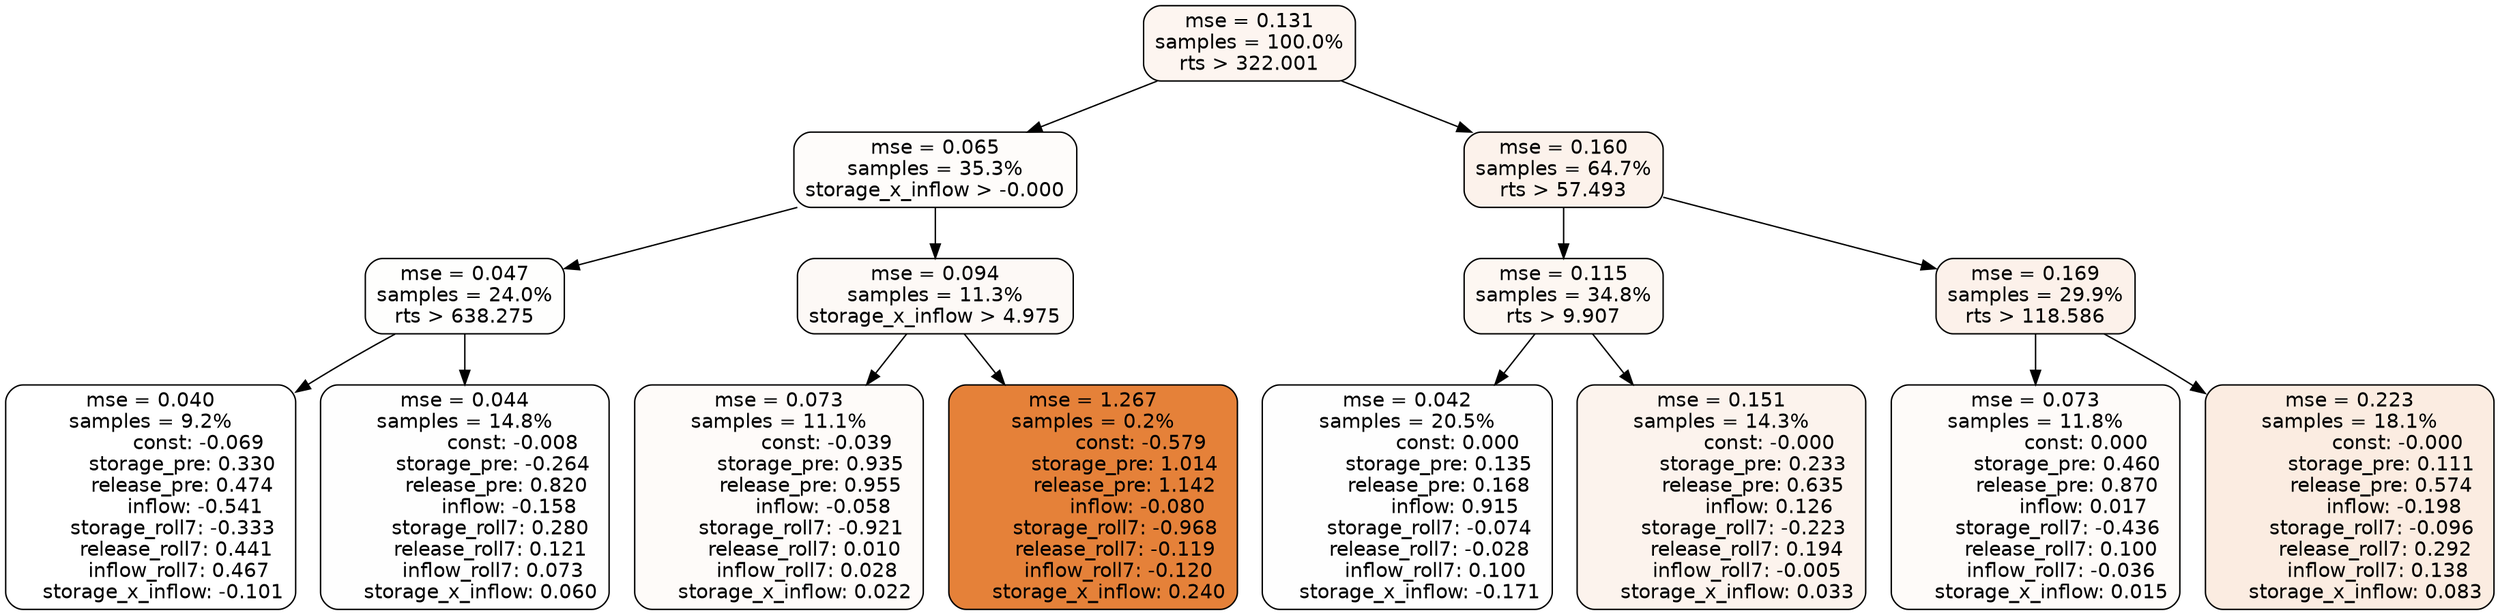 digraph tree {
node [shape=rectangle, style="filled, rounded", color="black", fontname=helvetica] ;
edge [fontname=helvetica] ;
	"0" [label="mse = 0.131
samples = 100.0%
rts > 322.001", fillcolor="#fdf5f0"]
	"8" [label="mse = 0.065
samples = 35.3%
storage_x_inflow > -0.000", fillcolor="#fefcfa"]
	"1" [label="mse = 0.160
samples = 64.7%
rts > 57.493", fillcolor="#fcf2eb"]
	"9" [label="mse = 0.047
samples = 24.0%
rts > 638.275", fillcolor="#fefefd"]
	"12" [label="mse = 0.094
samples = 11.3%
storage_x_inflow > 4.975", fillcolor="#fdf9f6"]
	"2" [label="mse = 0.115
samples = 34.8%
rts > 9.907", fillcolor="#fdf7f2"]
	"5" [label="mse = 0.169
samples = 29.9%
rts > 118.586", fillcolor="#fcf1ea"]
	"10" [label="mse = 0.040
samples = 9.2%
               const: -0.069
          storage_pre: 0.330
          release_pre: 0.474
              inflow: -0.541
       storage_roll7: -0.333
        release_roll7: 0.441
         inflow_roll7: 0.467
    storage_x_inflow: -0.101", fillcolor="#ffffff"]
	"11" [label="mse = 0.044
samples = 14.8%
               const: -0.008
         storage_pre: -0.264
          release_pre: 0.820
              inflow: -0.158
        storage_roll7: 0.280
        release_roll7: 0.121
         inflow_roll7: 0.073
     storage_x_inflow: 0.060", fillcolor="#fefefe"]
	"13" [label="mse = 0.073
samples = 11.1%
               const: -0.039
          storage_pre: 0.935
          release_pre: 0.955
              inflow: -0.058
       storage_roll7: -0.921
        release_roll7: 0.010
         inflow_roll7: 0.028
     storage_x_inflow: 0.022", fillcolor="#fefbf9"]
	"14" [label="mse = 1.267
samples = 0.2%
               const: -0.579
          storage_pre: 1.014
          release_pre: 1.142
              inflow: -0.080
       storage_roll7: -0.968
       release_roll7: -0.119
        inflow_roll7: -0.120
     storage_x_inflow: 0.240", fillcolor="#e58139"]
	"3" [label="mse = 0.042
samples = 20.5%
                const: 0.000
          storage_pre: 0.135
          release_pre: 0.168
               inflow: 0.915
       storage_roll7: -0.074
       release_roll7: -0.028
         inflow_roll7: 0.100
    storage_x_inflow: -0.171", fillcolor="#fefefe"]
	"4" [label="mse = 0.151
samples = 14.3%
               const: -0.000
          storage_pre: 0.233
          release_pre: 0.635
               inflow: 0.126
       storage_roll7: -0.223
        release_roll7: 0.194
        inflow_roll7: -0.005
     storage_x_inflow: 0.033", fillcolor="#fcf3ed"]
	"7" [label="mse = 0.073
samples = 11.8%
                const: 0.000
          storage_pre: 0.460
          release_pre: 0.870
               inflow: 0.017
       storage_roll7: -0.436
        release_roll7: 0.100
        inflow_roll7: -0.036
     storage_x_inflow: 0.015", fillcolor="#fefbf9"]
	"6" [label="mse = 0.223
samples = 18.1%
               const: -0.000
          storage_pre: 0.111
          release_pre: 0.574
              inflow: -0.198
       storage_roll7: -0.096
        release_roll7: 0.292
         inflow_roll7: 0.138
     storage_x_inflow: 0.083", fillcolor="#fbece1"]

	"0" -> "1"
	"0" -> "8"
	"8" -> "9"
	"8" -> "12"
	"1" -> "2"
	"1" -> "5"
	"9" -> "10"
	"9" -> "11"
	"12" -> "13"
	"12" -> "14"
	"2" -> "3"
	"2" -> "4"
	"5" -> "6"
	"5" -> "7"
}